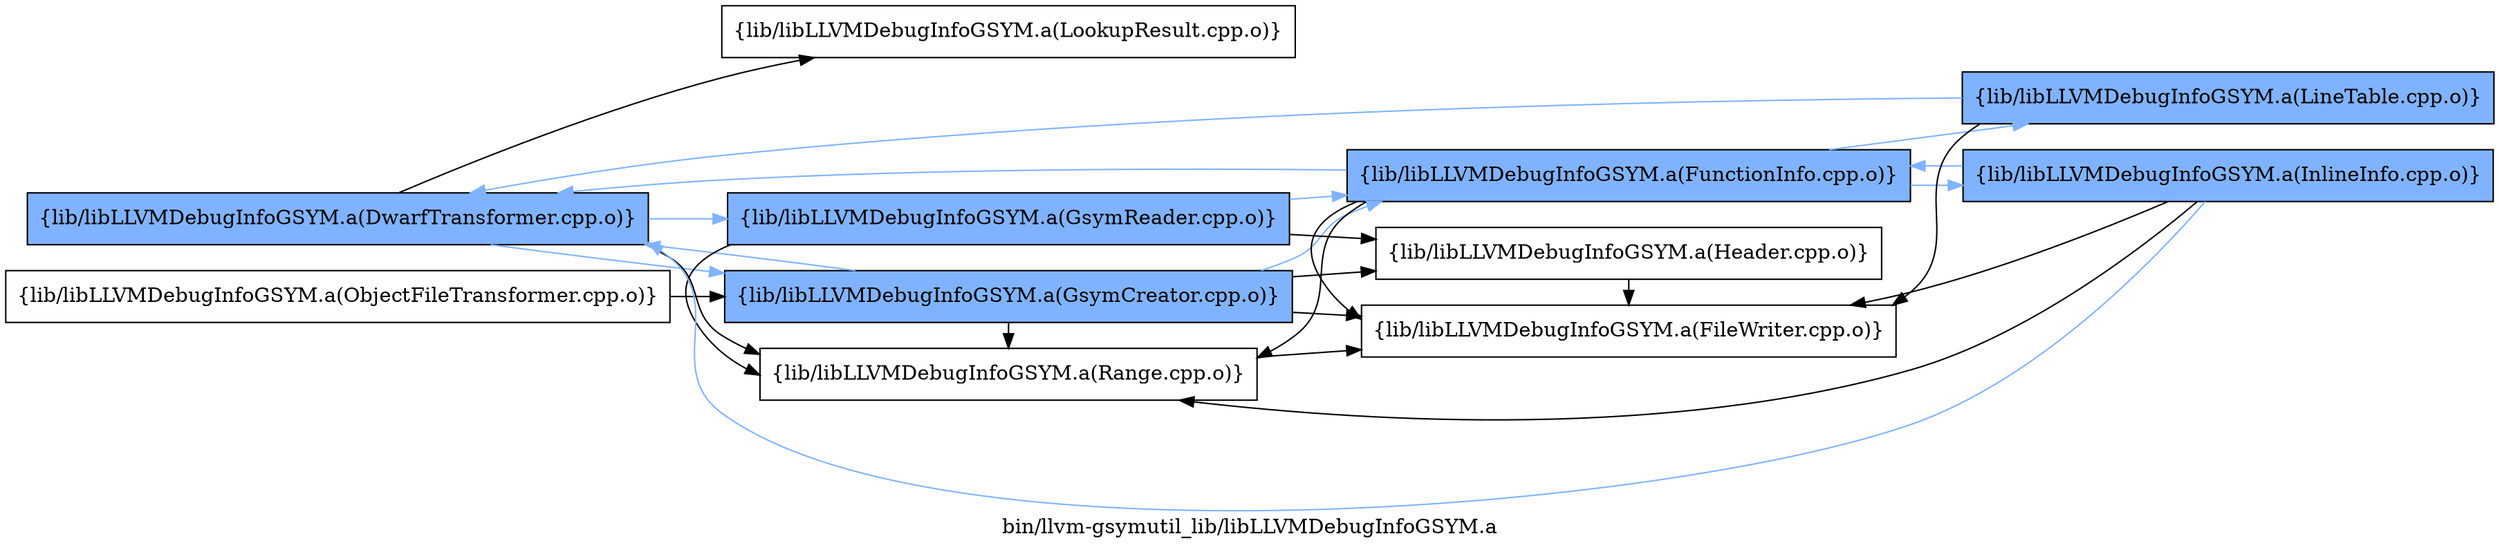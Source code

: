 digraph "bin/llvm-gsymutil_lib/libLLVMDebugInfoGSYM.a" {
	label="bin/llvm-gsymutil_lib/libLLVMDebugInfoGSYM.a";
	rankdir=LR;
	{ rank=same; Node0x55dd54990988;  }
	{ rank=same; Node0x55dd54992468; Node0x55dd5498e6d8; Node0x55dd54987748; Node0x55dd5498a998;  }
	{ rank=same; Node0x55dd549922d8; Node0x55dd5498eea8; Node0x55dd5498e958;  }

	Node0x55dd54990988 [shape=record,shape=box,group=1,style=filled,fillcolor="0.600000 0.5 1",label="{lib/libLLVMDebugInfoGSYM.a(DwarfTransformer.cpp.o)}"];
	Node0x55dd54990988 -> Node0x55dd54992468[color="0.600000 0.5 1"];
	Node0x55dd54990988 -> Node0x55dd5498e6d8[color="0.600000 0.5 1"];
	Node0x55dd54990988 -> Node0x55dd54987748;
	Node0x55dd54990988 -> Node0x55dd5498a998;
	Node0x55dd54992468 [shape=record,shape=box,group=1,style=filled,fillcolor="0.600000 0.5 1",label="{lib/libLLVMDebugInfoGSYM.a(GsymCreator.cpp.o)}"];
	Node0x55dd54992468 -> Node0x55dd54990988[color="0.600000 0.5 1"];
	Node0x55dd54992468 -> Node0x55dd549922d8;
	Node0x55dd54992468 -> Node0x55dd5498eea8;
	Node0x55dd54992468 -> Node0x55dd5498e958[color="0.600000 0.5 1"];
	Node0x55dd54992468 -> Node0x55dd5498a998;
	Node0x55dd5498e6d8 [shape=record,shape=box,group=1,style=filled,fillcolor="0.600000 0.5 1",label="{lib/libLLVMDebugInfoGSYM.a(GsymReader.cpp.o)}"];
	Node0x55dd5498e6d8 -> Node0x55dd549922d8;
	Node0x55dd5498e6d8 -> Node0x55dd5498e958[color="0.600000 0.5 1"];
	Node0x55dd5498e6d8 -> Node0x55dd5498a998;
	Node0x55dd54987748 [shape=record,shape=box,group=0,label="{lib/libLLVMDebugInfoGSYM.a(LookupResult.cpp.o)}"];
	Node0x55dd54987518 [shape=record,shape=box,group=0,label="{lib/libLLVMDebugInfoGSYM.a(ObjectFileTransformer.cpp.o)}"];
	Node0x55dd54987518 -> Node0x55dd54992468;
	Node0x55dd5498a998 [shape=record,shape=box,group=0,label="{lib/libLLVMDebugInfoGSYM.a(Range.cpp.o)}"];
	Node0x55dd5498a998 -> Node0x55dd5498eea8;
	Node0x55dd549922d8 [shape=record,shape=box,group=0,label="{lib/libLLVMDebugInfoGSYM.a(Header.cpp.o)}"];
	Node0x55dd549922d8 -> Node0x55dd5498eea8;
	Node0x55dd5498eea8 [shape=record,shape=box,group=0,label="{lib/libLLVMDebugInfoGSYM.a(FileWriter.cpp.o)}"];
	Node0x55dd5498e958 [shape=record,shape=box,group=1,style=filled,fillcolor="0.600000 0.5 1",label="{lib/libLLVMDebugInfoGSYM.a(FunctionInfo.cpp.o)}"];
	Node0x55dd5498e958 -> Node0x55dd54990988[color="0.600000 0.5 1"];
	Node0x55dd5498e958 -> Node0x55dd5498eea8;
	Node0x55dd5498e958 -> Node0x55dd54990348[color="0.600000 0.5 1"];
	Node0x55dd5498e958 -> Node0x55dd5498ff88[color="0.600000 0.5 1"];
	Node0x55dd5498e958 -> Node0x55dd5498a998;
	Node0x55dd54990348 [shape=record,shape=box,group=1,style=filled,fillcolor="0.600000 0.5 1",label="{lib/libLLVMDebugInfoGSYM.a(InlineInfo.cpp.o)}"];
	Node0x55dd54990348 -> Node0x55dd54990988[color="0.600000 0.5 1"];
	Node0x55dd54990348 -> Node0x55dd5498eea8;
	Node0x55dd54990348 -> Node0x55dd5498e958[color="0.600000 0.5 1"];
	Node0x55dd54990348 -> Node0x55dd5498a998;
	Node0x55dd5498ff88 [shape=record,shape=box,group=1,style=filled,fillcolor="0.600000 0.5 1",label="{lib/libLLVMDebugInfoGSYM.a(LineTable.cpp.o)}"];
	Node0x55dd5498ff88 -> Node0x55dd54990988[color="0.600000 0.5 1"];
	Node0x55dd5498ff88 -> Node0x55dd5498eea8;
}
